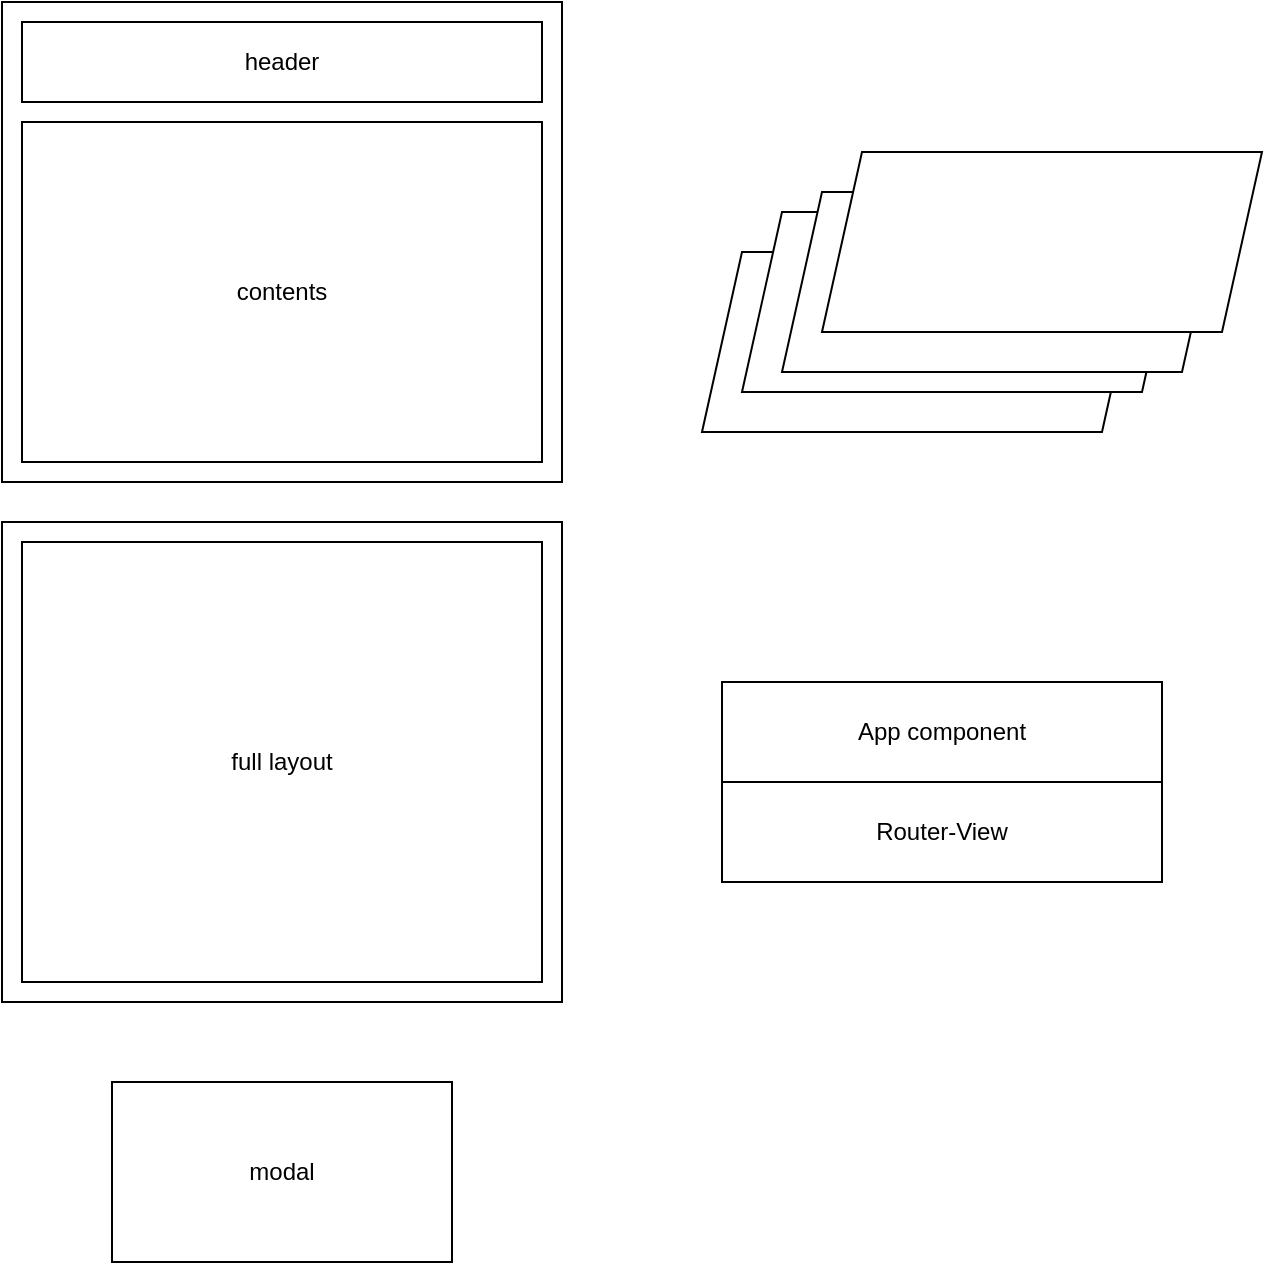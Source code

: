 <mxfile>
    <diagram id="N1XRTARydZ-4JYt5e8bh" name="Page-1">
        <mxGraphModel dx="1023" dy="869" grid="1" gridSize="10" guides="1" tooltips="1" connect="1" arrows="1" fold="1" page="1" pageScale="1" pageWidth="850" pageHeight="1100" math="0" shadow="0">
            <root>
                <mxCell id="0"/>
                <mxCell id="1" parent="0"/>
                <mxCell id="2" value="" style="rounded=0;whiteSpace=wrap;html=1;" vertex="1" parent="1">
                    <mxGeometry x="100" y="120" width="280" height="240" as="geometry"/>
                </mxCell>
                <mxCell id="3" value="header" style="rounded=0;whiteSpace=wrap;html=1;" vertex="1" parent="1">
                    <mxGeometry x="110" y="130" width="260" height="40" as="geometry"/>
                </mxCell>
                <mxCell id="4" value="contents" style="rounded=0;whiteSpace=wrap;html=1;" vertex="1" parent="1">
                    <mxGeometry x="110" y="180" width="260" height="170" as="geometry"/>
                </mxCell>
                <mxCell id="5" value="" style="rounded=0;whiteSpace=wrap;html=1;" vertex="1" parent="1">
                    <mxGeometry x="100" y="380" width="280" height="240" as="geometry"/>
                </mxCell>
                <mxCell id="6" value="full layout" style="rounded=0;whiteSpace=wrap;html=1;" vertex="1" parent="1">
                    <mxGeometry x="110" y="390" width="260" height="220" as="geometry"/>
                </mxCell>
                <mxCell id="8" value="modal" style="rounded=0;whiteSpace=wrap;html=1;" vertex="1" parent="1">
                    <mxGeometry x="155" y="660" width="170" height="90" as="geometry"/>
                </mxCell>
                <mxCell id="9" value="" style="shape=parallelogram;perimeter=parallelogramPerimeter;whiteSpace=wrap;html=1;fixedSize=1;" vertex="1" parent="1">
                    <mxGeometry x="450" y="245" width="220" height="90" as="geometry"/>
                </mxCell>
                <mxCell id="10" value="" style="shape=parallelogram;perimeter=parallelogramPerimeter;whiteSpace=wrap;html=1;fixedSize=1;" vertex="1" parent="1">
                    <mxGeometry x="470" y="225" width="220" height="90" as="geometry"/>
                </mxCell>
                <mxCell id="11" value="" style="shape=parallelogram;perimeter=parallelogramPerimeter;whiteSpace=wrap;html=1;fixedSize=1;" vertex="1" parent="1">
                    <mxGeometry x="490" y="215" width="220" height="90" as="geometry"/>
                </mxCell>
                <mxCell id="12" value="" style="shape=parallelogram;perimeter=parallelogramPerimeter;whiteSpace=wrap;html=1;fixedSize=1;" vertex="1" parent="1">
                    <mxGeometry x="510" y="195" width="220" height="90" as="geometry"/>
                </mxCell>
                <mxCell id="13" value="App component" style="rounded=0;whiteSpace=wrap;html=1;" vertex="1" parent="1">
                    <mxGeometry x="460" y="460" width="220" height="50" as="geometry"/>
                </mxCell>
                <mxCell id="14" value="Router-View" style="rounded=0;whiteSpace=wrap;html=1;" vertex="1" parent="1">
                    <mxGeometry x="460" y="510" width="220" height="50" as="geometry"/>
                </mxCell>
            </root>
        </mxGraphModel>
    </diagram>
</mxfile>